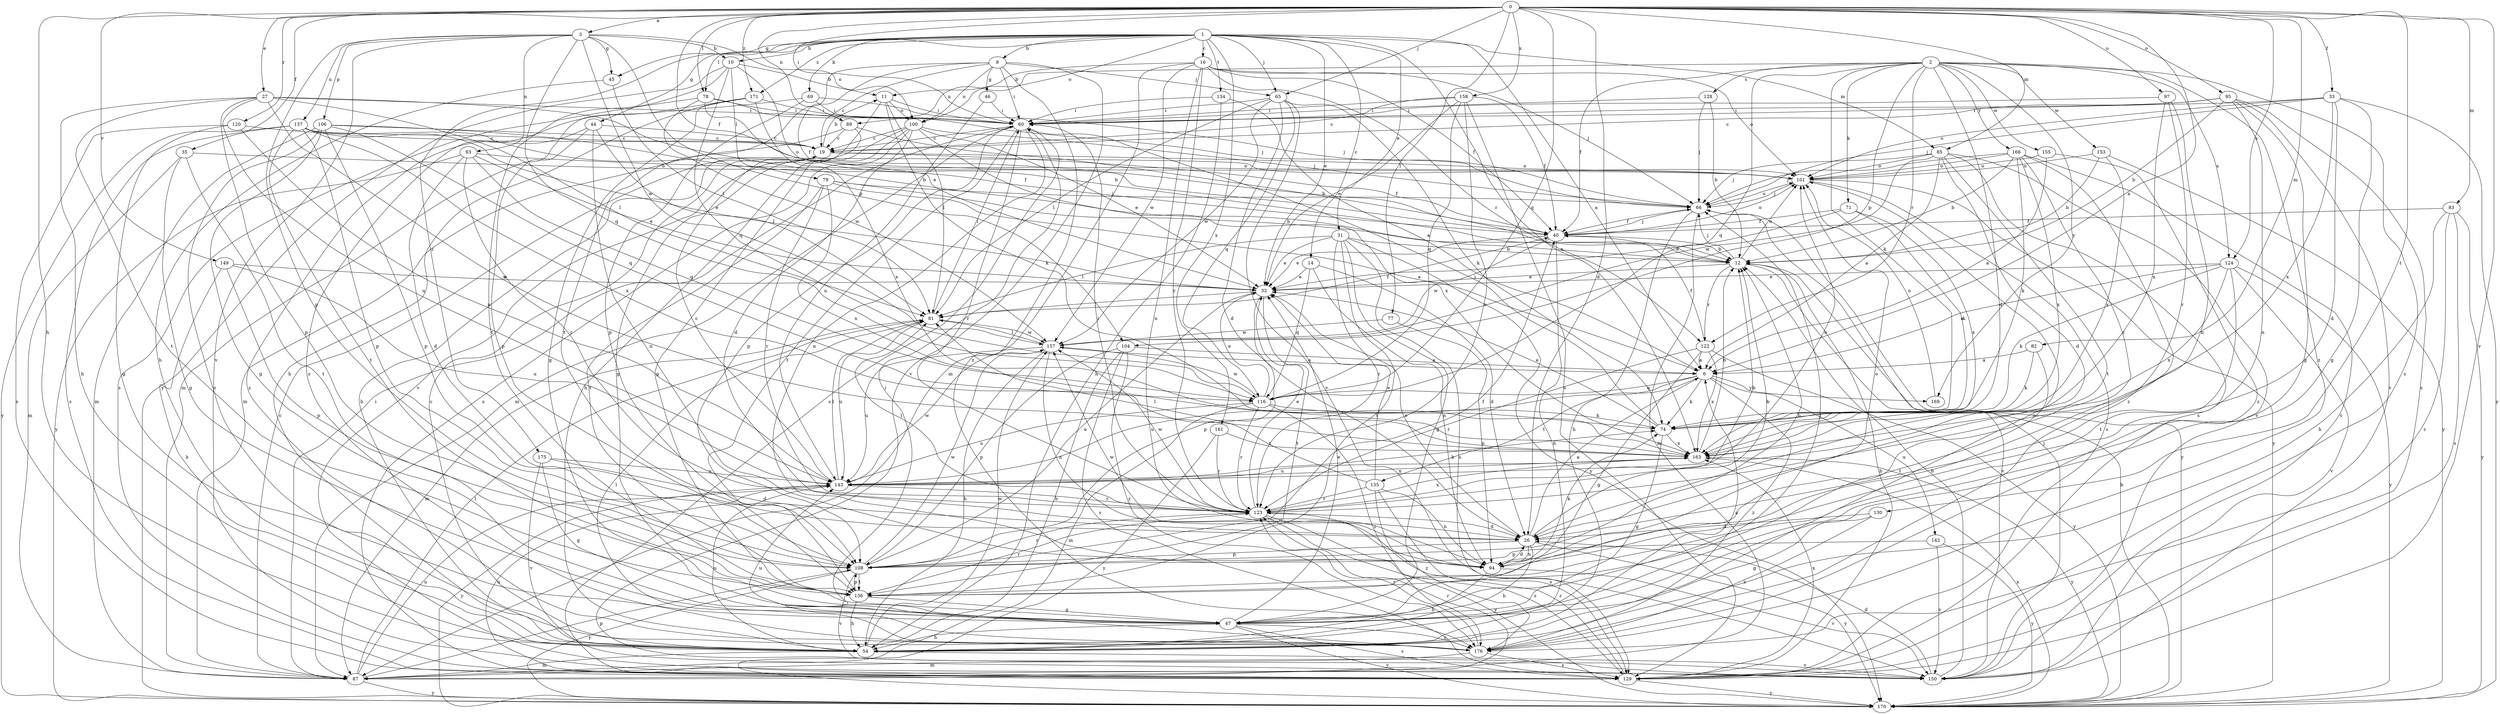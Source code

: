 strict digraph  {
0;
1;
2;
3;
6;
8;
10;
11;
12;
14;
16;
19;
26;
27;
31;
32;
33;
35;
40;
44;
45;
46;
47;
54;
60;
65;
66;
69;
71;
74;
77;
78;
79;
81;
82;
83;
85;
87;
89;
93;
94;
95;
97;
100;
101;
104;
106;
108;
116;
120;
122;
123;
124;
128;
129;
130;
134;
135;
136;
137;
142;
143;
149;
150;
153;
155;
157;
158;
161;
163;
166;
169;
170;
171;
175;
176;
0 -> 3  [label=a];
0 -> 6  [label=a];
0 -> 26  [label=d];
0 -> 27  [label=e];
0 -> 33  [label=f];
0 -> 35  [label=f];
0 -> 40  [label=f];
0 -> 54  [label=h];
0 -> 60  [label=i];
0 -> 65  [label=j];
0 -> 77  [label=l];
0 -> 78  [label=l];
0 -> 82  [label=m];
0 -> 83  [label=m];
0 -> 85  [label=m];
0 -> 89  [label=n];
0 -> 95  [label=o];
0 -> 97  [label=o];
0 -> 116  [label=q];
0 -> 120  [label=r];
0 -> 124  [label=s];
0 -> 130  [label=t];
0 -> 149  [label=v];
0 -> 150  [label=v];
0 -> 158  [label=x];
0 -> 171  [label=z];
1 -> 6  [label=a];
1 -> 8  [label=b];
1 -> 10  [label=b];
1 -> 14  [label=c];
1 -> 16  [label=c];
1 -> 31  [label=e];
1 -> 32  [label=e];
1 -> 44  [label=g];
1 -> 45  [label=g];
1 -> 65  [label=j];
1 -> 69  [label=k];
1 -> 78  [label=l];
1 -> 85  [label=m];
1 -> 100  [label=o];
1 -> 134  [label=t];
1 -> 161  [label=x];
1 -> 163  [label=x];
1 -> 171  [label=z];
1 -> 175  [label=z];
2 -> 26  [label=d];
2 -> 40  [label=f];
2 -> 71  [label=k];
2 -> 74  [label=k];
2 -> 89  [label=n];
2 -> 104  [label=p];
2 -> 116  [label=q];
2 -> 122  [label=r];
2 -> 124  [label=s];
2 -> 128  [label=s];
2 -> 129  [label=s];
2 -> 153  [label=w];
2 -> 155  [label=w];
2 -> 166  [label=y];
2 -> 169  [label=y];
2 -> 176  [label=z];
3 -> 10  [label=b];
3 -> 45  [label=g];
3 -> 93  [label=n];
3 -> 100  [label=o];
3 -> 104  [label=p];
3 -> 106  [label=p];
3 -> 108  [label=p];
3 -> 116  [label=q];
3 -> 137  [label=u];
3 -> 150  [label=v];
3 -> 157  [label=w];
6 -> 74  [label=k];
6 -> 116  [label=q];
6 -> 135  [label=t];
6 -> 142  [label=u];
6 -> 143  [label=u];
6 -> 169  [label=y];
6 -> 176  [label=z];
8 -> 19  [label=c];
8 -> 40  [label=f];
8 -> 46  [label=g];
8 -> 60  [label=i];
8 -> 65  [label=j];
8 -> 100  [label=o];
8 -> 136  [label=t];
8 -> 150  [label=v];
8 -> 176  [label=z];
10 -> 11  [label=b];
10 -> 32  [label=e];
10 -> 79  [label=l];
10 -> 116  [label=q];
10 -> 136  [label=t];
10 -> 170  [label=y];
11 -> 60  [label=i];
11 -> 74  [label=k];
11 -> 81  [label=l];
11 -> 100  [label=o];
11 -> 150  [label=v];
12 -> 32  [label=e];
12 -> 66  [label=j];
12 -> 101  [label=o];
12 -> 122  [label=r];
12 -> 150  [label=v];
14 -> 26  [label=d];
14 -> 32  [label=e];
14 -> 94  [label=n];
14 -> 116  [label=q];
16 -> 11  [label=b];
16 -> 40  [label=f];
16 -> 66  [label=j];
16 -> 87  [label=m];
16 -> 94  [label=n];
16 -> 101  [label=o];
16 -> 122  [label=r];
16 -> 123  [label=r];
16 -> 157  [label=w];
19 -> 11  [label=b];
19 -> 40  [label=f];
19 -> 54  [label=h];
19 -> 101  [label=o];
26 -> 6  [label=a];
26 -> 12  [label=b];
26 -> 32  [label=e];
26 -> 54  [label=h];
26 -> 94  [label=n];
26 -> 108  [label=p];
26 -> 170  [label=y];
27 -> 12  [label=b];
27 -> 54  [label=h];
27 -> 60  [label=i];
27 -> 81  [label=l];
27 -> 108  [label=p];
27 -> 136  [label=t];
27 -> 143  [label=u];
27 -> 163  [label=x];
31 -> 12  [label=b];
31 -> 32  [label=e];
31 -> 47  [label=g];
31 -> 81  [label=l];
31 -> 123  [label=r];
31 -> 129  [label=s];
31 -> 136  [label=t];
31 -> 170  [label=y];
32 -> 81  [label=l];
32 -> 108  [label=p];
32 -> 136  [label=t];
33 -> 26  [label=d];
33 -> 47  [label=g];
33 -> 60  [label=i];
33 -> 66  [label=j];
33 -> 101  [label=o];
33 -> 163  [label=x];
33 -> 170  [label=y];
35 -> 47  [label=g];
35 -> 87  [label=m];
35 -> 101  [label=o];
35 -> 136  [label=t];
40 -> 12  [label=b];
40 -> 32  [label=e];
40 -> 54  [label=h];
40 -> 66  [label=j];
40 -> 101  [label=o];
40 -> 157  [label=w];
44 -> 19  [label=c];
44 -> 81  [label=l];
44 -> 94  [label=n];
44 -> 108  [label=p];
44 -> 176  [label=z];
45 -> 54  [label=h];
45 -> 81  [label=l];
46 -> 60  [label=i];
46 -> 143  [label=u];
47 -> 32  [label=e];
47 -> 54  [label=h];
47 -> 66  [label=j];
47 -> 129  [label=s];
47 -> 170  [label=y];
47 -> 176  [label=z];
54 -> 6  [label=a];
54 -> 19  [label=c];
54 -> 87  [label=m];
54 -> 101  [label=o];
54 -> 143  [label=u];
54 -> 150  [label=v];
54 -> 157  [label=w];
60 -> 19  [label=c];
60 -> 87  [label=m];
60 -> 94  [label=n];
60 -> 108  [label=p];
60 -> 123  [label=r];
60 -> 129  [label=s];
60 -> 136  [label=t];
65 -> 26  [label=d];
65 -> 60  [label=i];
65 -> 74  [label=k];
65 -> 81  [label=l];
65 -> 116  [label=q];
65 -> 150  [label=v];
65 -> 157  [label=w];
66 -> 40  [label=f];
66 -> 54  [label=h];
66 -> 87  [label=m];
66 -> 101  [label=o];
66 -> 170  [label=y];
69 -> 60  [label=i];
69 -> 66  [label=j];
69 -> 108  [label=p];
69 -> 176  [label=z];
71 -> 32  [label=e];
71 -> 40  [label=f];
71 -> 74  [label=k];
71 -> 163  [label=x];
74 -> 32  [label=e];
74 -> 47  [label=g];
74 -> 60  [label=i];
74 -> 163  [label=x];
77 -> 94  [label=n];
77 -> 157  [label=w];
78 -> 12  [label=b];
78 -> 60  [label=i];
78 -> 66  [label=j];
78 -> 129  [label=s];
78 -> 157  [label=w];
79 -> 6  [label=a];
79 -> 12  [label=b];
79 -> 66  [label=j];
79 -> 123  [label=r];
79 -> 136  [label=t];
79 -> 163  [label=x];
81 -> 40  [label=f];
81 -> 60  [label=i];
81 -> 87  [label=m];
81 -> 143  [label=u];
81 -> 157  [label=w];
82 -> 6  [label=a];
82 -> 74  [label=k];
82 -> 136  [label=t];
83 -> 40  [label=f];
83 -> 54  [label=h];
83 -> 129  [label=s];
83 -> 170  [label=y];
83 -> 176  [label=z];
85 -> 6  [label=a];
85 -> 26  [label=d];
85 -> 66  [label=j];
85 -> 101  [label=o];
85 -> 129  [label=s];
85 -> 136  [label=t];
85 -> 150  [label=v];
85 -> 157  [label=w];
87 -> 19  [label=c];
87 -> 60  [label=i];
87 -> 81  [label=l];
87 -> 108  [label=p];
87 -> 123  [label=r];
87 -> 143  [label=u];
87 -> 170  [label=y];
89 -> 12  [label=b];
89 -> 19  [label=c];
89 -> 47  [label=g];
89 -> 87  [label=m];
93 -> 26  [label=d];
93 -> 32  [label=e];
93 -> 101  [label=o];
93 -> 116  [label=q];
93 -> 123  [label=r];
93 -> 170  [label=y];
94 -> 26  [label=d];
94 -> 54  [label=h];
94 -> 74  [label=k];
94 -> 101  [label=o];
94 -> 150  [label=v];
94 -> 157  [label=w];
95 -> 12  [label=b];
95 -> 19  [label=c];
95 -> 47  [label=g];
95 -> 60  [label=i];
95 -> 94  [label=n];
95 -> 129  [label=s];
95 -> 150  [label=v];
97 -> 60  [label=i];
97 -> 94  [label=n];
97 -> 123  [label=r];
97 -> 163  [label=x];
100 -> 19  [label=c];
100 -> 26  [label=d];
100 -> 32  [label=e];
100 -> 47  [label=g];
100 -> 54  [label=h];
100 -> 66  [label=j];
100 -> 129  [label=s];
100 -> 163  [label=x];
101 -> 66  [label=j];
101 -> 129  [label=s];
101 -> 170  [label=y];
104 -> 6  [label=a];
104 -> 54  [label=h];
104 -> 108  [label=p];
104 -> 129  [label=s];
104 -> 176  [label=z];
106 -> 19  [label=c];
106 -> 40  [label=f];
106 -> 47  [label=g];
106 -> 87  [label=m];
106 -> 108  [label=p];
106 -> 116  [label=q];
106 -> 176  [label=z];
108 -> 12  [label=b];
108 -> 32  [label=e];
108 -> 40  [label=f];
108 -> 123  [label=r];
108 -> 136  [label=t];
108 -> 150  [label=v];
108 -> 157  [label=w];
108 -> 170  [label=y];
116 -> 32  [label=e];
116 -> 74  [label=k];
116 -> 87  [label=m];
116 -> 123  [label=r];
116 -> 143  [label=u];
116 -> 157  [label=w];
116 -> 176  [label=z];
120 -> 19  [label=c];
120 -> 47  [label=g];
120 -> 129  [label=s];
120 -> 143  [label=u];
122 -> 6  [label=a];
122 -> 40  [label=f];
122 -> 47  [label=g];
122 -> 123  [label=r];
122 -> 163  [label=x];
122 -> 170  [label=y];
123 -> 12  [label=b];
123 -> 26  [label=d];
123 -> 32  [label=e];
123 -> 60  [label=i];
123 -> 81  [label=l];
123 -> 129  [label=s];
123 -> 157  [label=w];
123 -> 163  [label=x];
123 -> 170  [label=y];
124 -> 6  [label=a];
124 -> 32  [label=e];
124 -> 74  [label=k];
124 -> 136  [label=t];
124 -> 150  [label=v];
124 -> 163  [label=x];
124 -> 170  [label=y];
128 -> 12  [label=b];
128 -> 60  [label=i];
128 -> 66  [label=j];
129 -> 12  [label=b];
129 -> 123  [label=r];
129 -> 143  [label=u];
129 -> 163  [label=x];
129 -> 170  [label=y];
130 -> 26  [label=d];
130 -> 47  [label=g];
130 -> 176  [label=z];
134 -> 6  [label=a];
134 -> 54  [label=h];
134 -> 60  [label=i];
135 -> 32  [label=e];
135 -> 81  [label=l];
135 -> 94  [label=n];
135 -> 123  [label=r];
135 -> 129  [label=s];
135 -> 176  [label=z];
136 -> 47  [label=g];
136 -> 54  [label=h];
136 -> 108  [label=p];
136 -> 123  [label=r];
137 -> 19  [label=c];
137 -> 32  [label=e];
137 -> 101  [label=o];
137 -> 108  [label=p];
137 -> 129  [label=s];
137 -> 136  [label=t];
137 -> 163  [label=x];
137 -> 170  [label=y];
142 -> 108  [label=p];
142 -> 150  [label=v];
142 -> 170  [label=y];
143 -> 19  [label=c];
143 -> 74  [label=k];
143 -> 81  [label=l];
143 -> 101  [label=o];
143 -> 123  [label=r];
143 -> 157  [label=w];
143 -> 163  [label=x];
143 -> 170  [label=y];
149 -> 32  [label=e];
149 -> 54  [label=h];
149 -> 108  [label=p];
149 -> 143  [label=u];
150 -> 12  [label=b];
150 -> 26  [label=d];
150 -> 66  [label=j];
153 -> 12  [label=b];
153 -> 101  [label=o];
153 -> 163  [label=x];
153 -> 170  [label=y];
155 -> 6  [label=a];
155 -> 101  [label=o];
155 -> 176  [label=z];
157 -> 6  [label=a];
157 -> 54  [label=h];
157 -> 81  [label=l];
157 -> 94  [label=n];
157 -> 143  [label=u];
158 -> 19  [label=c];
158 -> 32  [label=e];
158 -> 40  [label=f];
158 -> 60  [label=i];
158 -> 116  [label=q];
158 -> 123  [label=r];
158 -> 129  [label=s];
161 -> 123  [label=r];
161 -> 163  [label=x];
161 -> 170  [label=y];
163 -> 12  [label=b];
163 -> 143  [label=u];
163 -> 170  [label=y];
166 -> 12  [label=b];
166 -> 66  [label=j];
166 -> 74  [label=k];
166 -> 101  [label=o];
166 -> 123  [label=r];
166 -> 150  [label=v];
166 -> 163  [label=x];
166 -> 176  [label=z];
169 -> 101  [label=o];
170 -> 12  [label=b];
170 -> 163  [label=x];
171 -> 47  [label=g];
171 -> 54  [label=h];
171 -> 60  [label=i];
171 -> 87  [label=m];
171 -> 163  [label=x];
175 -> 26  [label=d];
175 -> 47  [label=g];
175 -> 143  [label=u];
175 -> 150  [label=v];
176 -> 60  [label=i];
176 -> 81  [label=l];
176 -> 87  [label=m];
176 -> 123  [label=r];
176 -> 129  [label=s];
176 -> 143  [label=u];
}
